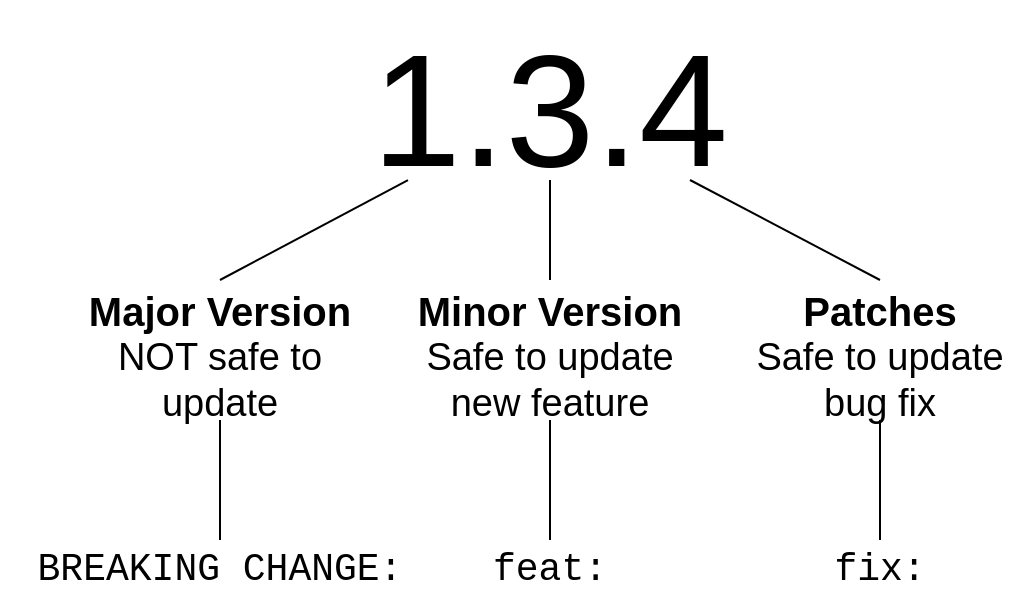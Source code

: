 <mxfile version="20.2.2" type="github"><diagram id="IHg9J0hTgP3QRuoexbso" name="Page-1"><mxGraphModel dx="1208" dy="745" grid="1" gridSize="10" guides="1" tooltips="1" connect="1" arrows="1" fold="1" page="1" pageScale="1" pageWidth="827" pageHeight="1169" math="0" shadow="0"><root><mxCell id="0"/><mxCell id="1" parent="0"/><mxCell id="T7m5wpZtsu67ag5uIgRL-1" value="&lt;font style=&quot;font-size: 80px;&quot;&gt;1.3.4&lt;/font&gt;" style="text;html=1;strokeColor=none;fillColor=none;align=center;verticalAlign=middle;whiteSpace=wrap;rounded=0;" vertex="1" parent="1"><mxGeometry x="340" y="330" width="190" height="110" as="geometry"/></mxCell><mxCell id="T7m5wpZtsu67ag5uIgRL-3" value="Major Version" style="text;html=1;strokeColor=none;fillColor=none;align=center;verticalAlign=middle;whiteSpace=wrap;rounded=0;fontSize=20;fontStyle=1" vertex="1" parent="1"><mxGeometry x="200" y="470" width="140" height="30" as="geometry"/></mxCell><mxCell id="T7m5wpZtsu67ag5uIgRL-4" value="Minor Version" style="text;html=1;strokeColor=none;fillColor=none;align=center;verticalAlign=middle;whiteSpace=wrap;rounded=0;fontSize=20;fontStyle=1" vertex="1" parent="1"><mxGeometry x="365" y="470" width="140" height="30" as="geometry"/></mxCell><mxCell id="T7m5wpZtsu67ag5uIgRL-5" value="Patches" style="text;html=1;strokeColor=none;fillColor=none;align=center;verticalAlign=middle;whiteSpace=wrap;rounded=0;fontSize=20;fontStyle=1" vertex="1" parent="1"><mxGeometry x="530" y="470" width="140" height="30" as="geometry"/></mxCell><mxCell id="T7m5wpZtsu67ag5uIgRL-6" value="" style="endArrow=none;html=1;rounded=0;fontSize=20;exitX=0.5;exitY=0;exitDx=0;exitDy=0;" edge="1" parent="1" source="T7m5wpZtsu67ag5uIgRL-5"><mxGeometry width="50" height="50" relative="1" as="geometry"><mxPoint x="600" y="480" as="sourcePoint"/><mxPoint x="505" y="420" as="targetPoint"/></mxGeometry></mxCell><mxCell id="T7m5wpZtsu67ag5uIgRL-7" value="" style="endArrow=none;html=1;rounded=0;fontSize=20;" edge="1" parent="1" source="T7m5wpZtsu67ag5uIgRL-4"><mxGeometry width="50" height="50" relative="1" as="geometry"><mxPoint x="533" y="550" as="sourcePoint"/><mxPoint x="435" y="420" as="targetPoint"/></mxGeometry></mxCell><mxCell id="T7m5wpZtsu67ag5uIgRL-8" value="" style="endArrow=none;html=1;rounded=0;fontSize=20;entryX=0;entryY=0.864;entryDx=0;entryDy=0;entryPerimeter=0;exitX=0.5;exitY=0;exitDx=0;exitDy=0;" edge="1" parent="1" source="T7m5wpZtsu67ag5uIgRL-3"><mxGeometry width="50" height="50" relative="1" as="geometry"><mxPoint x="304" y="535" as="sourcePoint"/><mxPoint x="364" y="420.04" as="targetPoint"/></mxGeometry></mxCell><mxCell id="T7m5wpZtsu67ag5uIgRL-11" value="NOT safe to update" style="text;html=1;strokeColor=none;fillColor=none;align=center;verticalAlign=middle;whiteSpace=wrap;rounded=0;fontSize=19;" vertex="1" parent="1"><mxGeometry x="200" y="500" width="140" height="40" as="geometry"/></mxCell><mxCell id="T7m5wpZtsu67ag5uIgRL-12" value="&lt;div&gt;Safe to update&lt;/div&gt;&lt;div&gt;new feature&lt;br&gt;&lt;/div&gt;" style="text;html=1;strokeColor=none;fillColor=none;align=center;verticalAlign=middle;whiteSpace=wrap;rounded=0;fontSize=19;" vertex="1" parent="1"><mxGeometry x="365" y="500" width="140" height="40" as="geometry"/></mxCell><mxCell id="T7m5wpZtsu67ag5uIgRL-20" style="edgeStyle=orthogonalEdgeStyle;rounded=0;orthogonalLoop=1;jettySize=auto;html=1;fontSize=19;endArrow=none;endFill=0;" edge="1" parent="1" source="T7m5wpZtsu67ag5uIgRL-13" target="T7m5wpZtsu67ag5uIgRL-14"><mxGeometry relative="1" as="geometry"/></mxCell><mxCell id="T7m5wpZtsu67ag5uIgRL-13" value="&lt;div&gt;Safe to update&lt;/div&gt;&lt;div&gt;bug fix&lt;br&gt;&lt;/div&gt;" style="text;html=1;strokeColor=none;fillColor=none;align=center;verticalAlign=middle;whiteSpace=wrap;rounded=0;fontSize=19;" vertex="1" parent="1"><mxGeometry x="530" y="500" width="140" height="40" as="geometry"/></mxCell><mxCell id="T7m5wpZtsu67ag5uIgRL-14" value="fix:" style="text;html=1;strokeColor=none;fillColor=none;align=center;verticalAlign=middle;whiteSpace=wrap;rounded=0;fontSize=19;fontFamily=Courier New;" vertex="1" parent="1"><mxGeometry x="570" y="600" width="60" height="30" as="geometry"/></mxCell><mxCell id="T7m5wpZtsu67ag5uIgRL-15" value="feat:" style="text;html=1;strokeColor=none;fillColor=none;align=center;verticalAlign=middle;whiteSpace=wrap;rounded=0;fontSize=19;fontFamily=Courier New;" vertex="1" parent="1"><mxGeometry x="405" y="600" width="60" height="30" as="geometry"/></mxCell><mxCell id="T7m5wpZtsu67ag5uIgRL-16" value="BREAKING CHANGE:" style="text;html=1;strokeColor=none;fillColor=none;align=center;verticalAlign=middle;whiteSpace=wrap;rounded=0;fontSize=19;fontFamily=Courier New;" vertex="1" parent="1"><mxGeometry x="160" y="600" width="220" height="30" as="geometry"/></mxCell><mxCell id="T7m5wpZtsu67ag5uIgRL-17" value="" style="endArrow=none;html=1;rounded=0;fontSize=19;exitX=0.5;exitY=1;exitDx=0;exitDy=0;" edge="1" parent="1" source="T7m5wpZtsu67ag5uIgRL-11" target="T7m5wpZtsu67ag5uIgRL-16"><mxGeometry width="50" height="50" relative="1" as="geometry"><mxPoint x="330" y="410" as="sourcePoint"/><mxPoint x="380" y="360" as="targetPoint"/></mxGeometry></mxCell><mxCell id="T7m5wpZtsu67ag5uIgRL-19" value="" style="endArrow=none;html=1;rounded=0;fontSize=19;exitX=0.5;exitY=1;exitDx=0;exitDy=0;entryX=0.5;entryY=0;entryDx=0;entryDy=0;" edge="1" parent="1" source="T7m5wpZtsu67ag5uIgRL-12" target="T7m5wpZtsu67ag5uIgRL-15"><mxGeometry width="50" height="50" relative="1" as="geometry"><mxPoint x="220" y="410" as="sourcePoint"/><mxPoint x="270" y="360" as="targetPoint"/></mxGeometry></mxCell></root></mxGraphModel></diagram></mxfile>